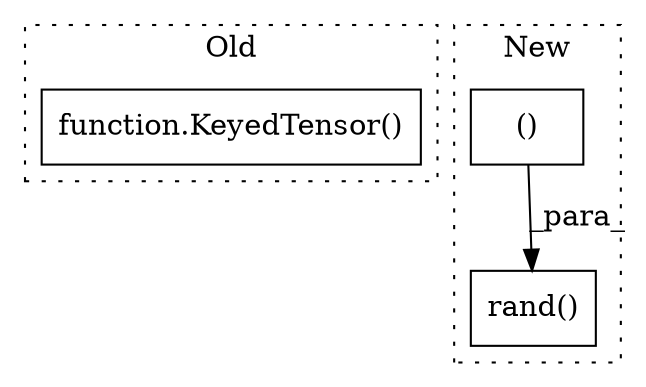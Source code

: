 digraph G {
subgraph cluster0 {
1 [label="function.KeyedTensor()" a="75" s="6618" l="124" shape="box"];
label = "Old";
style="dotted";
}
subgraph cluster1 {
2 [label="()" a="54" s="5929" l="6" shape="box"];
3 [label="rand()" a="75" s="5916,5936" l="11,1" shape="box"];
label = "New";
style="dotted";
}
2 -> 3 [label="_para_"];
}
